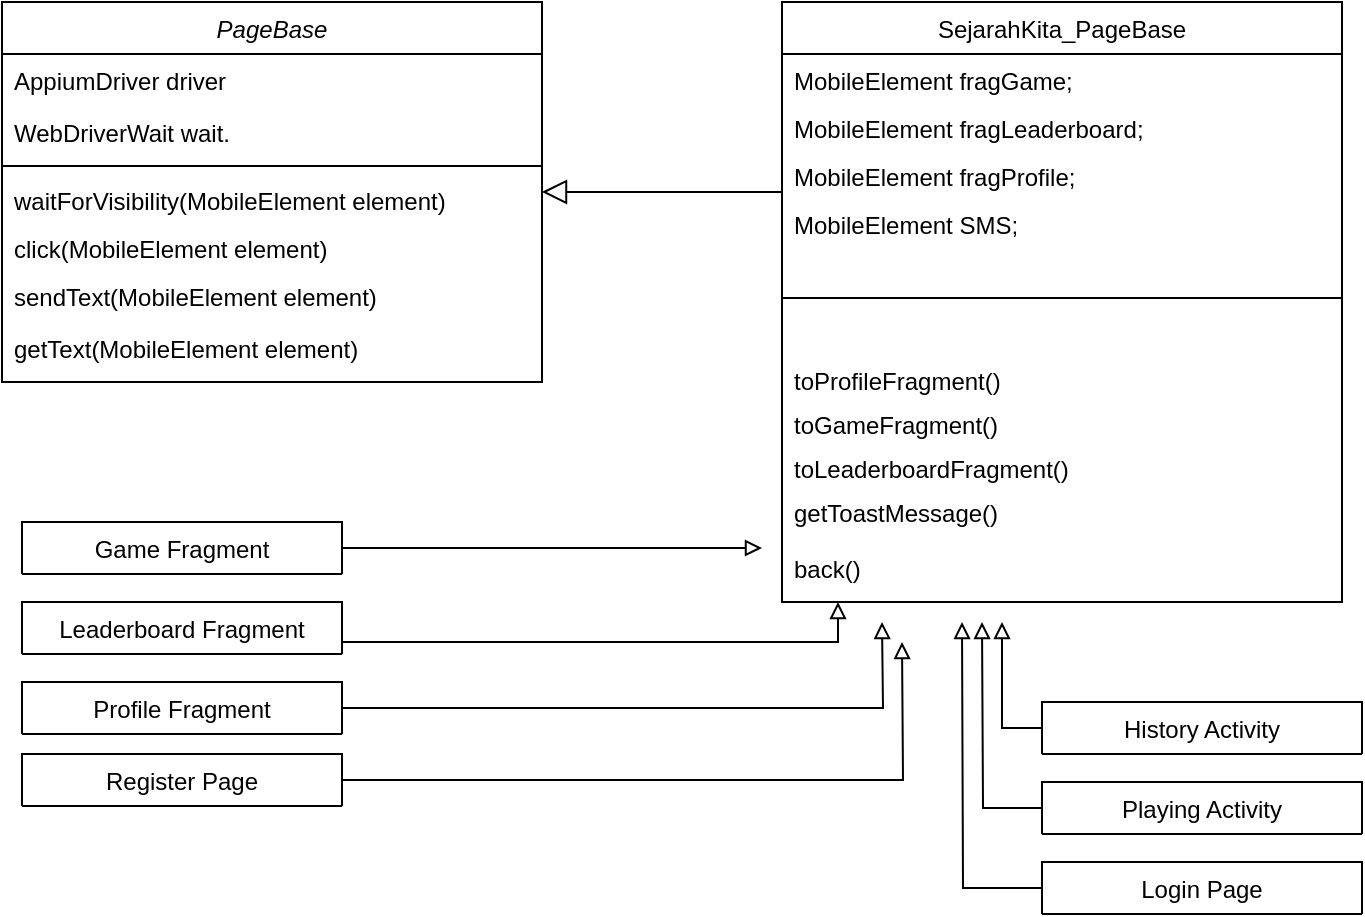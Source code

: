 <mxfile version="13.9.9" type="device"><diagram id="C5RBs43oDa-KdzZeNtuy" name="Page-1"><mxGraphModel dx="1010" dy="619" grid="1" gridSize="10" guides="1" tooltips="1" connect="1" arrows="1" fold="1" page="1" pageScale="1" pageWidth="827" pageHeight="1169" math="0" shadow="0"><root><mxCell id="WIyWlLk6GJQsqaUBKTNV-0"/><mxCell id="WIyWlLk6GJQsqaUBKTNV-1" parent="WIyWlLk6GJQsqaUBKTNV-0"/><mxCell id="zkfFHV4jXpPFQw0GAbJ--0" value="PageBase" style="swimlane;fontStyle=2;align=center;verticalAlign=top;childLayout=stackLayout;horizontal=1;startSize=26;horizontalStack=0;resizeParent=1;resizeLast=0;collapsible=1;marginBottom=0;rounded=0;shadow=0;strokeWidth=1;" parent="WIyWlLk6GJQsqaUBKTNV-1" vertex="1"><mxGeometry x="110" y="120" width="270" height="190" as="geometry"><mxRectangle x="110" y="120" width="160" height="26" as="alternateBounds"/></mxGeometry></mxCell><mxCell id="zkfFHV4jXpPFQw0GAbJ--1" value="AppiumDriver driver" style="text;align=left;verticalAlign=top;spacingLeft=4;spacingRight=4;overflow=hidden;rotatable=0;points=[[0,0.5],[1,0.5]];portConstraint=eastwest;" parent="zkfFHV4jXpPFQw0GAbJ--0" vertex="1"><mxGeometry y="26" width="270" height="26" as="geometry"/></mxCell><mxCell id="zkfFHV4jXpPFQw0GAbJ--2" value="WebDriverWait wait." style="text;align=left;verticalAlign=top;spacingLeft=4;spacingRight=4;overflow=hidden;rotatable=0;points=[[0,0.5],[1,0.5]];portConstraint=eastwest;rounded=0;shadow=0;html=0;" parent="zkfFHV4jXpPFQw0GAbJ--0" vertex="1"><mxGeometry y="52" width="270" height="26" as="geometry"/></mxCell><mxCell id="zkfFHV4jXpPFQw0GAbJ--4" value="" style="line;html=1;strokeWidth=1;align=left;verticalAlign=middle;spacingTop=-1;spacingLeft=3;spacingRight=3;rotatable=0;labelPosition=right;points=[];portConstraint=eastwest;" parent="zkfFHV4jXpPFQw0GAbJ--0" vertex="1"><mxGeometry y="78" width="270" height="8" as="geometry"/></mxCell><mxCell id="zkfFHV4jXpPFQw0GAbJ--5" value="waitForVisibility(MobileElement element)" style="text;align=left;verticalAlign=top;spacingLeft=4;spacingRight=4;overflow=hidden;rotatable=0;points=[[0,0.5],[1,0.5]];portConstraint=eastwest;" parent="zkfFHV4jXpPFQw0GAbJ--0" vertex="1"><mxGeometry y="86" width="270" height="24" as="geometry"/></mxCell><mxCell id="C8lDizjPQn9kvOHdN8x5-1" value="click(MobileElement element)" style="text;align=left;verticalAlign=top;spacingLeft=4;spacingRight=4;overflow=hidden;rotatable=0;points=[[0,0.5],[1,0.5]];portConstraint=eastwest;" vertex="1" parent="zkfFHV4jXpPFQw0GAbJ--0"><mxGeometry y="110" width="270" height="24" as="geometry"/></mxCell><mxCell id="C8lDizjPQn9kvOHdN8x5-2" value="sendText(MobileElement element)" style="text;align=left;verticalAlign=top;spacingLeft=4;spacingRight=4;overflow=hidden;rotatable=0;points=[[0,0.5],[1,0.5]];portConstraint=eastwest;" vertex="1" parent="zkfFHV4jXpPFQw0GAbJ--0"><mxGeometry y="134" width="270" height="26" as="geometry"/></mxCell><mxCell id="C8lDizjPQn9kvOHdN8x5-3" value="getText(MobileElement element)" style="text;align=left;verticalAlign=top;spacingLeft=4;spacingRight=4;overflow=hidden;rotatable=0;points=[[0,0.5],[1,0.5]];portConstraint=eastwest;" vertex="1" parent="zkfFHV4jXpPFQw0GAbJ--0"><mxGeometry y="160" width="270" height="26" as="geometry"/></mxCell><mxCell id="zkfFHV4jXpPFQw0GAbJ--6" value="SejarahKita_PageBase" style="swimlane;fontStyle=0;align=center;verticalAlign=top;childLayout=stackLayout;horizontal=1;startSize=26;horizontalStack=0;resizeParent=1;resizeLast=0;collapsible=1;marginBottom=0;rounded=0;shadow=0;strokeWidth=1;" parent="WIyWlLk6GJQsqaUBKTNV-1" vertex="1"><mxGeometry x="500" y="120" width="280" height="300" as="geometry"><mxRectangle x="130" y="380" width="160" height="26" as="alternateBounds"/></mxGeometry></mxCell><mxCell id="zkfFHV4jXpPFQw0GAbJ--7" value=" MobileElement fragGame;" style="text;align=left;verticalAlign=top;spacingLeft=4;spacingRight=4;overflow=hidden;rotatable=0;points=[[0,0.5],[1,0.5]];portConstraint=eastwest;" parent="zkfFHV4jXpPFQw0GAbJ--6" vertex="1"><mxGeometry y="26" width="280" height="24" as="geometry"/></mxCell><mxCell id="C8lDizjPQn9kvOHdN8x5-4" value=" MobileElement fragLeaderboard;" style="text;align=left;verticalAlign=top;spacingLeft=4;spacingRight=4;overflow=hidden;rotatable=0;points=[[0,0.5],[1,0.5]];portConstraint=eastwest;" vertex="1" parent="zkfFHV4jXpPFQw0GAbJ--6"><mxGeometry y="50" width="280" height="24" as="geometry"/></mxCell><mxCell id="C8lDizjPQn9kvOHdN8x5-5" value=" MobileElement fragProfile;" style="text;align=left;verticalAlign=top;spacingLeft=4;spacingRight=4;overflow=hidden;rotatable=0;points=[[0,0.5],[1,0.5]];portConstraint=eastwest;" vertex="1" parent="zkfFHV4jXpPFQw0GAbJ--6"><mxGeometry y="74" width="280" height="24" as="geometry"/></mxCell><mxCell id="C8lDizjPQn9kvOHdN8x5-6" value=" MobileElement SMS;" style="text;align=left;verticalAlign=top;spacingLeft=4;spacingRight=4;overflow=hidden;rotatable=0;points=[[0,0.5],[1,0.5]];portConstraint=eastwest;" vertex="1" parent="zkfFHV4jXpPFQw0GAbJ--6"><mxGeometry y="98" width="280" height="22" as="geometry"/></mxCell><mxCell id="zkfFHV4jXpPFQw0GAbJ--9" value="" style="line;html=1;strokeWidth=1;align=left;verticalAlign=middle;spacingTop=-1;spacingLeft=3;spacingRight=3;rotatable=0;labelPosition=right;points=[];portConstraint=eastwest;" parent="zkfFHV4jXpPFQw0GAbJ--6" vertex="1"><mxGeometry y="120" width="280" height="56" as="geometry"/></mxCell><mxCell id="C8lDizjPQn9kvOHdN8x5-8" value="toProfileFragment()" style="text;align=left;verticalAlign=top;spacingLeft=4;spacingRight=4;overflow=hidden;rotatable=0;points=[[0,0.5],[1,0.5]];portConstraint=eastwest;" vertex="1" parent="zkfFHV4jXpPFQw0GAbJ--6"><mxGeometry y="176" width="280" height="22" as="geometry"/></mxCell><mxCell id="C8lDizjPQn9kvOHdN8x5-9" value="toGameFragment()" style="text;align=left;verticalAlign=top;spacingLeft=4;spacingRight=4;overflow=hidden;rotatable=0;points=[[0,0.5],[1,0.5]];portConstraint=eastwest;" vertex="1" parent="zkfFHV4jXpPFQw0GAbJ--6"><mxGeometry y="198" width="280" height="22" as="geometry"/></mxCell><mxCell id="zkfFHV4jXpPFQw0GAbJ--11" value="toLeaderboardFragment()" style="text;align=left;verticalAlign=top;spacingLeft=4;spacingRight=4;overflow=hidden;rotatable=0;points=[[0,0.5],[1,0.5]];portConstraint=eastwest;" parent="zkfFHV4jXpPFQw0GAbJ--6" vertex="1"><mxGeometry y="220" width="280" height="22" as="geometry"/></mxCell><mxCell id="C8lDizjPQn9kvOHdN8x5-7" value="getToastMessage()" style="text;align=left;verticalAlign=top;spacingLeft=4;spacingRight=4;overflow=hidden;rotatable=0;points=[[0,0.5],[1,0.5]];portConstraint=eastwest;" vertex="1" parent="zkfFHV4jXpPFQw0GAbJ--6"><mxGeometry y="242" width="280" height="28" as="geometry"/></mxCell><mxCell id="C8lDizjPQn9kvOHdN8x5-10" value="back()" style="text;align=left;verticalAlign=top;spacingLeft=4;spacingRight=4;overflow=hidden;rotatable=0;points=[[0,0.5],[1,0.5]];portConstraint=eastwest;" vertex="1" parent="zkfFHV4jXpPFQw0GAbJ--6"><mxGeometry y="270" width="280" height="30" as="geometry"/></mxCell><mxCell id="zkfFHV4jXpPFQw0GAbJ--12" value="" style="endArrow=block;endSize=10;endFill=0;shadow=0;strokeWidth=1;rounded=0;edgeStyle=elbowEdgeStyle;elbow=vertical;" parent="WIyWlLk6GJQsqaUBKTNV-1" source="zkfFHV4jXpPFQw0GAbJ--6" target="zkfFHV4jXpPFQw0GAbJ--0" edge="1"><mxGeometry width="160" relative="1" as="geometry"><mxPoint x="200" y="203" as="sourcePoint"/><mxPoint x="200" y="203" as="targetPoint"/></mxGeometry></mxCell><mxCell id="C8lDizjPQn9kvOHdN8x5-70" style="edgeStyle=orthogonalEdgeStyle;rounded=0;orthogonalLoop=1;jettySize=auto;html=1;endArrow=block;endFill=0;" edge="1" parent="WIyWlLk6GJQsqaUBKTNV-1" source="C8lDizjPQn9kvOHdN8x5-11"><mxGeometry relative="1" as="geometry"><mxPoint x="490" y="393" as="targetPoint"/></mxGeometry></mxCell><mxCell id="C8lDizjPQn9kvOHdN8x5-11" value="Game Fragment" style="swimlane;fontStyle=0;align=center;verticalAlign=top;childLayout=stackLayout;horizontal=1;startSize=26;horizontalStack=0;resizeParent=1;resizeLast=0;collapsible=1;marginBottom=0;rounded=0;shadow=0;strokeWidth=1;" vertex="1" collapsed="1" parent="WIyWlLk6GJQsqaUBKTNV-1"><mxGeometry x="120" y="380" width="160" height="26" as="geometry"><mxRectangle x="105" y="740" width="280" height="166" as="alternateBounds"/></mxGeometry></mxCell><mxCell id="C8lDizjPQn9kvOHdN8x5-12" value=" MobileElement btnEasy;" style="text;align=left;verticalAlign=top;spacingLeft=4;spacingRight=4;overflow=hidden;rotatable=0;points=[[0,0.5],[1,0.5]];portConstraint=eastwest;" vertex="1" parent="C8lDizjPQn9kvOHdN8x5-11"><mxGeometry y="26" width="160" height="24" as="geometry"/></mxCell><mxCell id="C8lDizjPQn9kvOHdN8x5-22" value=" MobileElement btnHard;" style="text;align=left;verticalAlign=top;spacingLeft=4;spacingRight=4;overflow=hidden;rotatable=0;points=[[0,0.5],[1,0.5]];portConstraint=eastwest;" vertex="1" parent="C8lDizjPQn9kvOHdN8x5-11"><mxGeometry y="50" width="160" height="24" as="geometry"/></mxCell><mxCell id="C8lDizjPQn9kvOHdN8x5-23" value=" MobileElement btnCasual;" style="text;align=left;verticalAlign=top;spacingLeft=4;spacingRight=4;overflow=hidden;rotatable=0;points=[[0,0.5],[1,0.5]];portConstraint=eastwest;" vertex="1" parent="C8lDizjPQn9kvOHdN8x5-11"><mxGeometry y="74" width="160" height="24" as="geometry"/></mxCell><mxCell id="C8lDizjPQn9kvOHdN8x5-16" value="" style="line;html=1;strokeWidth=1;align=left;verticalAlign=middle;spacingTop=-1;spacingLeft=3;spacingRight=3;rotatable=0;labelPosition=right;points=[];portConstraint=eastwest;" vertex="1" parent="C8lDizjPQn9kvOHdN8x5-11"><mxGeometry y="98" width="160" height="46" as="geometry"/></mxCell><mxCell id="C8lDizjPQn9kvOHdN8x5-19" value="tapBtnEasy()" style="text;align=left;verticalAlign=top;spacingLeft=4;spacingRight=4;overflow=hidden;rotatable=0;points=[[0,0.5],[1,0.5]];portConstraint=eastwest;" vertex="1" parent="C8lDizjPQn9kvOHdN8x5-11"><mxGeometry y="144" width="160" height="22" as="geometry"/></mxCell><mxCell id="C8lDizjPQn9kvOHdN8x5-71" style="edgeStyle=orthogonalEdgeStyle;rounded=0;orthogonalLoop=1;jettySize=auto;html=1;entryX=0.1;entryY=1;entryDx=0;entryDy=0;entryPerimeter=0;endArrow=block;endFill=0;" edge="1" parent="WIyWlLk6GJQsqaUBKTNV-1" source="C8lDizjPQn9kvOHdN8x5-26" target="C8lDizjPQn9kvOHdN8x5-10"><mxGeometry relative="1" as="geometry"><Array as="points"><mxPoint x="528" y="440"/></Array></mxGeometry></mxCell><mxCell id="C8lDizjPQn9kvOHdN8x5-26" value="Leaderboard Fragment" style="swimlane;fontStyle=0;align=center;verticalAlign=top;childLayout=stackLayout;horizontal=1;startSize=26;horizontalStack=0;resizeParent=1;resizeLast=0;collapsible=1;marginBottom=0;rounded=0;shadow=0;strokeWidth=1;" vertex="1" collapsed="1" parent="WIyWlLk6GJQsqaUBKTNV-1"><mxGeometry x="120" y="420" width="160" height="26" as="geometry"><mxRectangle x="105" y="740" width="280" height="166" as="alternateBounds"/></mxGeometry></mxCell><mxCell id="C8lDizjPQn9kvOHdN8x5-27" value=" MobileElement btnEasy;" style="text;align=left;verticalAlign=top;spacingLeft=4;spacingRight=4;overflow=hidden;rotatable=0;points=[[0,0.5],[1,0.5]];portConstraint=eastwest;" vertex="1" parent="C8lDizjPQn9kvOHdN8x5-26"><mxGeometry y="26" width="160" height="24" as="geometry"/></mxCell><mxCell id="C8lDizjPQn9kvOHdN8x5-28" value=" MobileElement btnHard;" style="text;align=left;verticalAlign=top;spacingLeft=4;spacingRight=4;overflow=hidden;rotatable=0;points=[[0,0.5],[1,0.5]];portConstraint=eastwest;" vertex="1" parent="C8lDizjPQn9kvOHdN8x5-26"><mxGeometry y="50" width="160" height="24" as="geometry"/></mxCell><mxCell id="C8lDizjPQn9kvOHdN8x5-29" value=" MobileElement btnCasual;" style="text;align=left;verticalAlign=top;spacingLeft=4;spacingRight=4;overflow=hidden;rotatable=0;points=[[0,0.5],[1,0.5]];portConstraint=eastwest;" vertex="1" parent="C8lDizjPQn9kvOHdN8x5-26"><mxGeometry y="74" width="160" height="24" as="geometry"/></mxCell><mxCell id="C8lDizjPQn9kvOHdN8x5-30" value="" style="line;html=1;strokeWidth=1;align=left;verticalAlign=middle;spacingTop=-1;spacingLeft=3;spacingRight=3;rotatable=0;labelPosition=right;points=[];portConstraint=eastwest;" vertex="1" parent="C8lDizjPQn9kvOHdN8x5-26"><mxGeometry y="98" width="160" height="46" as="geometry"/></mxCell><mxCell id="C8lDizjPQn9kvOHdN8x5-31" value="tapBtnEasy()" style="text;align=left;verticalAlign=top;spacingLeft=4;spacingRight=4;overflow=hidden;rotatable=0;points=[[0,0.5],[1,0.5]];portConstraint=eastwest;" vertex="1" parent="C8lDizjPQn9kvOHdN8x5-26"><mxGeometry y="144" width="160" height="22" as="geometry"/></mxCell><mxCell id="C8lDizjPQn9kvOHdN8x5-72" style="edgeStyle=orthogonalEdgeStyle;rounded=0;orthogonalLoop=1;jettySize=auto;html=1;endArrow=block;endFill=0;" edge="1" parent="WIyWlLk6GJQsqaUBKTNV-1" source="C8lDizjPQn9kvOHdN8x5-34"><mxGeometry relative="1" as="geometry"><mxPoint x="550" y="430" as="targetPoint"/></mxGeometry></mxCell><mxCell id="C8lDizjPQn9kvOHdN8x5-34" value="Profile Fragment" style="swimlane;fontStyle=0;align=center;verticalAlign=top;childLayout=stackLayout;horizontal=1;startSize=26;horizontalStack=0;resizeParent=1;resizeLast=0;collapsible=1;marginBottom=0;rounded=0;shadow=0;strokeWidth=1;" vertex="1" collapsed="1" parent="WIyWlLk6GJQsqaUBKTNV-1"><mxGeometry x="120" y="460" width="160" height="26" as="geometry"><mxRectangle x="105" y="740" width="280" height="166" as="alternateBounds"/></mxGeometry></mxCell><mxCell id="C8lDizjPQn9kvOHdN8x5-35" value=" MobileElement btnEasy;" style="text;align=left;verticalAlign=top;spacingLeft=4;spacingRight=4;overflow=hidden;rotatable=0;points=[[0,0.5],[1,0.5]];portConstraint=eastwest;" vertex="1" parent="C8lDizjPQn9kvOHdN8x5-34"><mxGeometry y="26" width="160" height="24" as="geometry"/></mxCell><mxCell id="C8lDizjPQn9kvOHdN8x5-36" value=" MobileElement btnHard;" style="text;align=left;verticalAlign=top;spacingLeft=4;spacingRight=4;overflow=hidden;rotatable=0;points=[[0,0.5],[1,0.5]];portConstraint=eastwest;" vertex="1" parent="C8lDizjPQn9kvOHdN8x5-34"><mxGeometry y="50" width="160" height="24" as="geometry"/></mxCell><mxCell id="C8lDizjPQn9kvOHdN8x5-37" value=" MobileElement btnCasual;" style="text;align=left;verticalAlign=top;spacingLeft=4;spacingRight=4;overflow=hidden;rotatable=0;points=[[0,0.5],[1,0.5]];portConstraint=eastwest;" vertex="1" parent="C8lDizjPQn9kvOHdN8x5-34"><mxGeometry y="74" width="160" height="24" as="geometry"/></mxCell><mxCell id="C8lDizjPQn9kvOHdN8x5-38" value="" style="line;html=1;strokeWidth=1;align=left;verticalAlign=middle;spacingTop=-1;spacingLeft=3;spacingRight=3;rotatable=0;labelPosition=right;points=[];portConstraint=eastwest;" vertex="1" parent="C8lDizjPQn9kvOHdN8x5-34"><mxGeometry y="98" width="160" height="46" as="geometry"/></mxCell><mxCell id="C8lDizjPQn9kvOHdN8x5-39" value="tapBtnEasy()" style="text;align=left;verticalAlign=top;spacingLeft=4;spacingRight=4;overflow=hidden;rotatable=0;points=[[0,0.5],[1,0.5]];portConstraint=eastwest;" vertex="1" parent="C8lDizjPQn9kvOHdN8x5-34"><mxGeometry y="144" width="160" height="22" as="geometry"/></mxCell><mxCell id="C8lDizjPQn9kvOHdN8x5-74" style="edgeStyle=orthogonalEdgeStyle;rounded=0;orthogonalLoop=1;jettySize=auto;html=1;endArrow=block;endFill=0;" edge="1" parent="WIyWlLk6GJQsqaUBKTNV-1" source="C8lDizjPQn9kvOHdN8x5-41"><mxGeometry relative="1" as="geometry"><mxPoint x="610" y="430" as="targetPoint"/></mxGeometry></mxCell><mxCell id="C8lDizjPQn9kvOHdN8x5-41" value="History Activity" style="swimlane;fontStyle=0;align=center;verticalAlign=top;childLayout=stackLayout;horizontal=1;startSize=26;horizontalStack=0;resizeParent=1;resizeLast=0;collapsible=1;marginBottom=0;rounded=0;shadow=0;strokeWidth=1;" vertex="1" collapsed="1" parent="WIyWlLk6GJQsqaUBKTNV-1"><mxGeometry x="630" y="470" width="160" height="26" as="geometry"><mxRectangle x="105" y="740" width="280" height="166" as="alternateBounds"/></mxGeometry></mxCell><mxCell id="C8lDizjPQn9kvOHdN8x5-42" value=" MobileElement btnEasy;" style="text;align=left;verticalAlign=top;spacingLeft=4;spacingRight=4;overflow=hidden;rotatable=0;points=[[0,0.5],[1,0.5]];portConstraint=eastwest;" vertex="1" parent="C8lDizjPQn9kvOHdN8x5-41"><mxGeometry y="26" width="160" height="24" as="geometry"/></mxCell><mxCell id="C8lDizjPQn9kvOHdN8x5-43" value=" MobileElement btnHard;" style="text;align=left;verticalAlign=top;spacingLeft=4;spacingRight=4;overflow=hidden;rotatable=0;points=[[0,0.5],[1,0.5]];portConstraint=eastwest;" vertex="1" parent="C8lDizjPQn9kvOHdN8x5-41"><mxGeometry y="50" width="160" height="24" as="geometry"/></mxCell><mxCell id="C8lDizjPQn9kvOHdN8x5-44" value=" MobileElement btnCasual;" style="text;align=left;verticalAlign=top;spacingLeft=4;spacingRight=4;overflow=hidden;rotatable=0;points=[[0,0.5],[1,0.5]];portConstraint=eastwest;" vertex="1" parent="C8lDizjPQn9kvOHdN8x5-41"><mxGeometry y="74" width="160" height="24" as="geometry"/></mxCell><mxCell id="C8lDizjPQn9kvOHdN8x5-45" value="" style="line;html=1;strokeWidth=1;align=left;verticalAlign=middle;spacingTop=-1;spacingLeft=3;spacingRight=3;rotatable=0;labelPosition=right;points=[];portConstraint=eastwest;" vertex="1" parent="C8lDizjPQn9kvOHdN8x5-41"><mxGeometry y="98" width="160" height="46" as="geometry"/></mxCell><mxCell id="C8lDizjPQn9kvOHdN8x5-46" value="tapBtnEasy()" style="text;align=left;verticalAlign=top;spacingLeft=4;spacingRight=4;overflow=hidden;rotatable=0;points=[[0,0.5],[1,0.5]];portConstraint=eastwest;" vertex="1" parent="C8lDizjPQn9kvOHdN8x5-41"><mxGeometry y="144" width="160" height="22" as="geometry"/></mxCell><mxCell id="C8lDizjPQn9kvOHdN8x5-75" style="edgeStyle=orthogonalEdgeStyle;rounded=0;orthogonalLoop=1;jettySize=auto;html=1;endArrow=block;endFill=0;" edge="1" parent="WIyWlLk6GJQsqaUBKTNV-1" source="C8lDizjPQn9kvOHdN8x5-48"><mxGeometry relative="1" as="geometry"><mxPoint x="600" y="430" as="targetPoint"/></mxGeometry></mxCell><mxCell id="C8lDizjPQn9kvOHdN8x5-48" value="Playing Activity" style="swimlane;fontStyle=0;align=center;verticalAlign=top;childLayout=stackLayout;horizontal=1;startSize=26;horizontalStack=0;resizeParent=1;resizeLast=0;collapsible=1;marginBottom=0;rounded=0;shadow=0;strokeWidth=1;" vertex="1" collapsed="1" parent="WIyWlLk6GJQsqaUBKTNV-1"><mxGeometry x="630" y="510" width="160" height="26" as="geometry"><mxRectangle x="105" y="740" width="280" height="166" as="alternateBounds"/></mxGeometry></mxCell><mxCell id="C8lDizjPQn9kvOHdN8x5-49" value=" MobileElement btnEasy;" style="text;align=left;verticalAlign=top;spacingLeft=4;spacingRight=4;overflow=hidden;rotatable=0;points=[[0,0.5],[1,0.5]];portConstraint=eastwest;" vertex="1" parent="C8lDizjPQn9kvOHdN8x5-48"><mxGeometry y="26" width="160" height="24" as="geometry"/></mxCell><mxCell id="C8lDizjPQn9kvOHdN8x5-50" value=" MobileElement btnHard;" style="text;align=left;verticalAlign=top;spacingLeft=4;spacingRight=4;overflow=hidden;rotatable=0;points=[[0,0.5],[1,0.5]];portConstraint=eastwest;" vertex="1" parent="C8lDizjPQn9kvOHdN8x5-48"><mxGeometry y="50" width="160" height="24" as="geometry"/></mxCell><mxCell id="C8lDizjPQn9kvOHdN8x5-51" value=" MobileElement btnCasual;" style="text;align=left;verticalAlign=top;spacingLeft=4;spacingRight=4;overflow=hidden;rotatable=0;points=[[0,0.5],[1,0.5]];portConstraint=eastwest;" vertex="1" parent="C8lDizjPQn9kvOHdN8x5-48"><mxGeometry y="74" width="160" height="24" as="geometry"/></mxCell><mxCell id="C8lDizjPQn9kvOHdN8x5-52" value="" style="line;html=1;strokeWidth=1;align=left;verticalAlign=middle;spacingTop=-1;spacingLeft=3;spacingRight=3;rotatable=0;labelPosition=right;points=[];portConstraint=eastwest;" vertex="1" parent="C8lDizjPQn9kvOHdN8x5-48"><mxGeometry y="98" width="160" height="46" as="geometry"/></mxCell><mxCell id="C8lDizjPQn9kvOHdN8x5-53" value="tapBtnEasy()" style="text;align=left;verticalAlign=top;spacingLeft=4;spacingRight=4;overflow=hidden;rotatable=0;points=[[0,0.5],[1,0.5]];portConstraint=eastwest;" vertex="1" parent="C8lDizjPQn9kvOHdN8x5-48"><mxGeometry y="144" width="160" height="22" as="geometry"/></mxCell><mxCell id="C8lDizjPQn9kvOHdN8x5-76" style="edgeStyle=orthogonalEdgeStyle;rounded=0;orthogonalLoop=1;jettySize=auto;html=1;endArrow=block;endFill=0;" edge="1" parent="WIyWlLk6GJQsqaUBKTNV-1" source="C8lDizjPQn9kvOHdN8x5-56"><mxGeometry relative="1" as="geometry"><mxPoint x="590" y="430" as="targetPoint"/></mxGeometry></mxCell><mxCell id="C8lDizjPQn9kvOHdN8x5-56" value="Login Page" style="swimlane;fontStyle=0;align=center;verticalAlign=top;childLayout=stackLayout;horizontal=1;startSize=26;horizontalStack=0;resizeParent=1;resizeLast=0;collapsible=1;marginBottom=0;rounded=0;shadow=0;strokeWidth=1;" vertex="1" collapsed="1" parent="WIyWlLk6GJQsqaUBKTNV-1"><mxGeometry x="630" y="550" width="160" height="26" as="geometry"><mxRectangle x="105" y="740" width="280" height="166" as="alternateBounds"/></mxGeometry></mxCell><mxCell id="C8lDizjPQn9kvOHdN8x5-57" value=" MobileElement btnEasy;" style="text;align=left;verticalAlign=top;spacingLeft=4;spacingRight=4;overflow=hidden;rotatable=0;points=[[0,0.5],[1,0.5]];portConstraint=eastwest;" vertex="1" parent="C8lDizjPQn9kvOHdN8x5-56"><mxGeometry y="26" width="160" height="24" as="geometry"/></mxCell><mxCell id="C8lDizjPQn9kvOHdN8x5-58" value=" MobileElement btnHard;" style="text;align=left;verticalAlign=top;spacingLeft=4;spacingRight=4;overflow=hidden;rotatable=0;points=[[0,0.5],[1,0.5]];portConstraint=eastwest;" vertex="1" parent="C8lDizjPQn9kvOHdN8x5-56"><mxGeometry y="50" width="160" height="24" as="geometry"/></mxCell><mxCell id="C8lDizjPQn9kvOHdN8x5-59" value=" MobileElement btnCasual;" style="text;align=left;verticalAlign=top;spacingLeft=4;spacingRight=4;overflow=hidden;rotatable=0;points=[[0,0.5],[1,0.5]];portConstraint=eastwest;" vertex="1" parent="C8lDizjPQn9kvOHdN8x5-56"><mxGeometry y="74" width="160" height="24" as="geometry"/></mxCell><mxCell id="C8lDizjPQn9kvOHdN8x5-60" value="" style="line;html=1;strokeWidth=1;align=left;verticalAlign=middle;spacingTop=-1;spacingLeft=3;spacingRight=3;rotatable=0;labelPosition=right;points=[];portConstraint=eastwest;" vertex="1" parent="C8lDizjPQn9kvOHdN8x5-56"><mxGeometry y="98" width="160" height="46" as="geometry"/></mxCell><mxCell id="C8lDizjPQn9kvOHdN8x5-61" value="tapBtnEasy()" style="text;align=left;verticalAlign=top;spacingLeft=4;spacingRight=4;overflow=hidden;rotatable=0;points=[[0,0.5],[1,0.5]];portConstraint=eastwest;" vertex="1" parent="C8lDizjPQn9kvOHdN8x5-56"><mxGeometry y="144" width="160" height="22" as="geometry"/></mxCell><mxCell id="C8lDizjPQn9kvOHdN8x5-73" style="edgeStyle=orthogonalEdgeStyle;rounded=0;orthogonalLoop=1;jettySize=auto;html=1;endArrow=block;endFill=0;" edge="1" parent="WIyWlLk6GJQsqaUBKTNV-1" source="C8lDizjPQn9kvOHdN8x5-63"><mxGeometry relative="1" as="geometry"><mxPoint x="560" y="440" as="targetPoint"/></mxGeometry></mxCell><mxCell id="C8lDizjPQn9kvOHdN8x5-63" value="Register Page" style="swimlane;fontStyle=0;align=center;verticalAlign=top;childLayout=stackLayout;horizontal=1;startSize=26;horizontalStack=0;resizeParent=1;resizeLast=0;collapsible=1;marginBottom=0;rounded=0;shadow=0;strokeWidth=1;" vertex="1" collapsed="1" parent="WIyWlLk6GJQsqaUBKTNV-1"><mxGeometry x="120" y="496" width="160" height="26" as="geometry"><mxRectangle x="105" y="740" width="280" height="166" as="alternateBounds"/></mxGeometry></mxCell><mxCell id="C8lDizjPQn9kvOHdN8x5-64" value=" MobileElement btnEasy;" style="text;align=left;verticalAlign=top;spacingLeft=4;spacingRight=4;overflow=hidden;rotatable=0;points=[[0,0.5],[1,0.5]];portConstraint=eastwest;" vertex="1" parent="C8lDizjPQn9kvOHdN8x5-63"><mxGeometry y="26" width="160" height="24" as="geometry"/></mxCell><mxCell id="C8lDizjPQn9kvOHdN8x5-65" value=" MobileElement btnHard;" style="text;align=left;verticalAlign=top;spacingLeft=4;spacingRight=4;overflow=hidden;rotatable=0;points=[[0,0.5],[1,0.5]];portConstraint=eastwest;" vertex="1" parent="C8lDizjPQn9kvOHdN8x5-63"><mxGeometry y="50" width="160" height="24" as="geometry"/></mxCell><mxCell id="C8lDizjPQn9kvOHdN8x5-66" value=" MobileElement btnCasual;" style="text;align=left;verticalAlign=top;spacingLeft=4;spacingRight=4;overflow=hidden;rotatable=0;points=[[0,0.5],[1,0.5]];portConstraint=eastwest;" vertex="1" parent="C8lDizjPQn9kvOHdN8x5-63"><mxGeometry y="74" width="160" height="24" as="geometry"/></mxCell><mxCell id="C8lDizjPQn9kvOHdN8x5-67" value="" style="line;html=1;strokeWidth=1;align=left;verticalAlign=middle;spacingTop=-1;spacingLeft=3;spacingRight=3;rotatable=0;labelPosition=right;points=[];portConstraint=eastwest;" vertex="1" parent="C8lDizjPQn9kvOHdN8x5-63"><mxGeometry y="98" width="160" height="46" as="geometry"/></mxCell><mxCell id="C8lDizjPQn9kvOHdN8x5-68" value="tapBtnEasy()" style="text;align=left;verticalAlign=top;spacingLeft=4;spacingRight=4;overflow=hidden;rotatable=0;points=[[0,0.5],[1,0.5]];portConstraint=eastwest;" vertex="1" parent="C8lDizjPQn9kvOHdN8x5-63"><mxGeometry y="144" width="160" height="22" as="geometry"/></mxCell></root></mxGraphModel></diagram></mxfile>